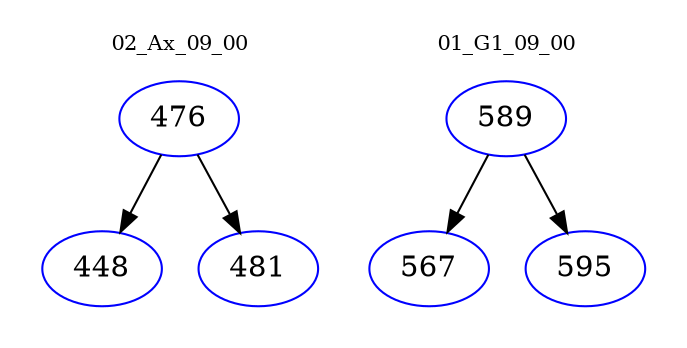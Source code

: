 digraph{
subgraph cluster_0 {
color = white
label = "02_Ax_09_00";
fontsize=10;
T0_476 [label="476", color="blue"]
T0_476 -> T0_448 [color="black"]
T0_448 [label="448", color="blue"]
T0_476 -> T0_481 [color="black"]
T0_481 [label="481", color="blue"]
}
subgraph cluster_1 {
color = white
label = "01_G1_09_00";
fontsize=10;
T1_589 [label="589", color="blue"]
T1_589 -> T1_567 [color="black"]
T1_567 [label="567", color="blue"]
T1_589 -> T1_595 [color="black"]
T1_595 [label="595", color="blue"]
}
}
